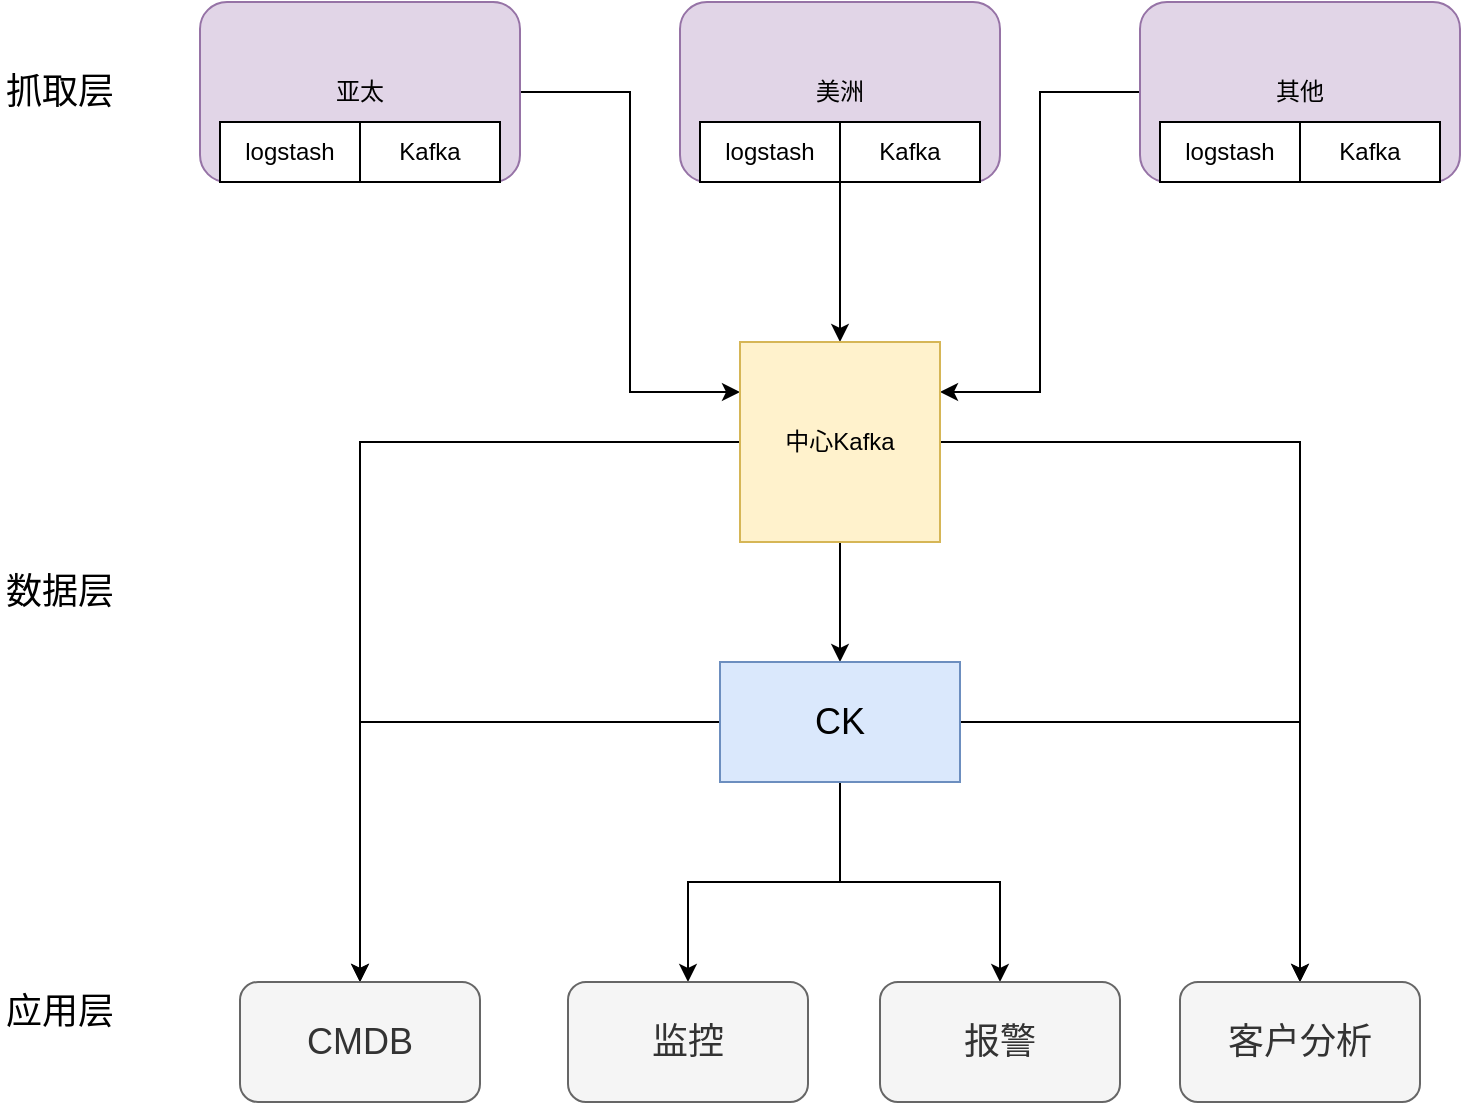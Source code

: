 <mxfile version="18.0.0" type="github">
  <diagram id="zi-jRmVH75oX8hnTSbyz" name="Page-1">
    <mxGraphModel dx="1186" dy="739" grid="1" gridSize="10" guides="1" tooltips="1" connect="1" arrows="1" fold="1" page="1" pageScale="1" pageWidth="827" pageHeight="1169" math="0" shadow="0">
      <root>
        <mxCell id="0" />
        <mxCell id="1" parent="0" />
        <mxCell id="mb1ijQOuwtHkTkuh1VXL-22" style="edgeStyle=orthogonalEdgeStyle;rounded=0;orthogonalLoop=1;jettySize=auto;html=1;entryX=0;entryY=0.25;entryDx=0;entryDy=0;fontSize=18;" edge="1" parent="1" source="mb1ijQOuwtHkTkuh1VXL-1" target="mb1ijQOuwtHkTkuh1VXL-14">
          <mxGeometry relative="1" as="geometry" />
        </mxCell>
        <mxCell id="mb1ijQOuwtHkTkuh1VXL-1" value="&lt;div style=&quot;&quot;&gt;&lt;span style=&quot;background-color: initial;&quot;&gt;亚太&lt;/span&gt;&lt;/div&gt;" style="rounded=1;whiteSpace=wrap;html=1;align=center;fillColor=#e1d5e7;strokeColor=#9673a6;" vertex="1" parent="1">
          <mxGeometry x="110" y="160" width="160" height="90" as="geometry" />
        </mxCell>
        <mxCell id="mb1ijQOuwtHkTkuh1VXL-20" style="edgeStyle=orthogonalEdgeStyle;rounded=0;orthogonalLoop=1;jettySize=auto;html=1;entryX=0.5;entryY=0;entryDx=0;entryDy=0;" edge="1" parent="1" source="mb1ijQOuwtHkTkuh1VXL-2" target="mb1ijQOuwtHkTkuh1VXL-14">
          <mxGeometry relative="1" as="geometry" />
        </mxCell>
        <mxCell id="mb1ijQOuwtHkTkuh1VXL-2" value="&lt;div style=&quot;&quot;&gt;美洲&lt;/div&gt;" style="rounded=1;whiteSpace=wrap;html=1;align=center;fillColor=#e1d5e7;strokeColor=#9673a6;" vertex="1" parent="1">
          <mxGeometry x="350" y="160" width="160" height="90" as="geometry" />
        </mxCell>
        <mxCell id="mb1ijQOuwtHkTkuh1VXL-23" style="edgeStyle=orthogonalEdgeStyle;rounded=0;orthogonalLoop=1;jettySize=auto;html=1;exitX=0;exitY=0.5;exitDx=0;exitDy=0;entryX=1;entryY=0.25;entryDx=0;entryDy=0;fontSize=18;" edge="1" parent="1" source="mb1ijQOuwtHkTkuh1VXL-3" target="mb1ijQOuwtHkTkuh1VXL-14">
          <mxGeometry relative="1" as="geometry" />
        </mxCell>
        <mxCell id="mb1ijQOuwtHkTkuh1VXL-3" value="&lt;div style=&quot;&quot;&gt;其他&lt;/div&gt;" style="rounded=1;whiteSpace=wrap;html=1;align=center;fillColor=#e1d5e7;strokeColor=#9673a6;" vertex="1" parent="1">
          <mxGeometry x="580" y="160" width="160" height="90" as="geometry" />
        </mxCell>
        <mxCell id="mb1ijQOuwtHkTkuh1VXL-4" value="logstash" style="rounded=0;whiteSpace=wrap;html=1;" vertex="1" parent="1">
          <mxGeometry x="120" y="220" width="70" height="30" as="geometry" />
        </mxCell>
        <mxCell id="mb1ijQOuwtHkTkuh1VXL-5" value="Kafka" style="rounded=0;whiteSpace=wrap;html=1;" vertex="1" parent="1">
          <mxGeometry x="190" y="220" width="70" height="30" as="geometry" />
        </mxCell>
        <mxCell id="mb1ijQOuwtHkTkuh1VXL-8" value="logstash" style="rounded=0;whiteSpace=wrap;html=1;" vertex="1" parent="1">
          <mxGeometry x="360" y="220" width="70" height="30" as="geometry" />
        </mxCell>
        <mxCell id="mb1ijQOuwtHkTkuh1VXL-9" value="Kafka" style="rounded=0;whiteSpace=wrap;html=1;" vertex="1" parent="1">
          <mxGeometry x="430" y="220" width="70" height="30" as="geometry" />
        </mxCell>
        <mxCell id="mb1ijQOuwtHkTkuh1VXL-10" value="logstash" style="rounded=0;whiteSpace=wrap;html=1;" vertex="1" parent="1">
          <mxGeometry x="590" y="220" width="70" height="30" as="geometry" />
        </mxCell>
        <mxCell id="mb1ijQOuwtHkTkuh1VXL-11" value="Kafka" style="rounded=0;whiteSpace=wrap;html=1;" vertex="1" parent="1">
          <mxGeometry x="660" y="220" width="70" height="30" as="geometry" />
        </mxCell>
        <mxCell id="mb1ijQOuwtHkTkuh1VXL-12" value="&lt;font style=&quot;font-size: 18px;&quot;&gt;抓取层&lt;/font&gt;" style="text;html=1;strokeColor=none;fillColor=none;align=center;verticalAlign=middle;whiteSpace=wrap;rounded=0;" vertex="1" parent="1">
          <mxGeometry x="10" y="190" width="60" height="30" as="geometry" />
        </mxCell>
        <mxCell id="mb1ijQOuwtHkTkuh1VXL-13" value="&lt;font style=&quot;font-size: 18px;&quot;&gt;数据层&lt;/font&gt;" style="text;html=1;strokeColor=none;fillColor=none;align=center;verticalAlign=middle;whiteSpace=wrap;rounded=0;" vertex="1" parent="1">
          <mxGeometry x="10" y="440" width="60" height="30" as="geometry" />
        </mxCell>
        <mxCell id="mb1ijQOuwtHkTkuh1VXL-28" style="edgeStyle=orthogonalEdgeStyle;rounded=0;orthogonalLoop=1;jettySize=auto;html=1;entryX=0.5;entryY=0;entryDx=0;entryDy=0;fontSize=18;" edge="1" parent="1" source="mb1ijQOuwtHkTkuh1VXL-14" target="mb1ijQOuwtHkTkuh1VXL-25">
          <mxGeometry relative="1" as="geometry" />
        </mxCell>
        <mxCell id="mb1ijQOuwtHkTkuh1VXL-31" style="edgeStyle=orthogonalEdgeStyle;rounded=0;orthogonalLoop=1;jettySize=auto;html=1;entryX=0.5;entryY=0;entryDx=0;entryDy=0;fontSize=18;" edge="1" parent="1" source="mb1ijQOuwtHkTkuh1VXL-14" target="mb1ijQOuwtHkTkuh1VXL-30">
          <mxGeometry relative="1" as="geometry" />
        </mxCell>
        <mxCell id="mb1ijQOuwtHkTkuh1VXL-39" style="edgeStyle=orthogonalEdgeStyle;rounded=0;orthogonalLoop=1;jettySize=auto;html=1;fontSize=18;" edge="1" parent="1" source="mb1ijQOuwtHkTkuh1VXL-14" target="mb1ijQOuwtHkTkuh1VXL-37">
          <mxGeometry relative="1" as="geometry" />
        </mxCell>
        <mxCell id="mb1ijQOuwtHkTkuh1VXL-14" value="中心Kafka" style="whiteSpace=wrap;html=1;aspect=fixed;fillColor=#fff2cc;strokeColor=#d6b656;" vertex="1" parent="1">
          <mxGeometry x="380" y="330" width="100" height="100" as="geometry" />
        </mxCell>
        <mxCell id="mb1ijQOuwtHkTkuh1VXL-32" style="edgeStyle=orthogonalEdgeStyle;rounded=0;orthogonalLoop=1;jettySize=auto;html=1;entryX=0.5;entryY=0;entryDx=0;entryDy=0;fontSize=18;" edge="1" parent="1" source="mb1ijQOuwtHkTkuh1VXL-25" target="mb1ijQOuwtHkTkuh1VXL-30">
          <mxGeometry relative="1" as="geometry" />
        </mxCell>
        <mxCell id="mb1ijQOuwtHkTkuh1VXL-34" style="edgeStyle=orthogonalEdgeStyle;rounded=0;orthogonalLoop=1;jettySize=auto;html=1;entryX=0.5;entryY=0;entryDx=0;entryDy=0;fontSize=18;" edge="1" parent="1" source="mb1ijQOuwtHkTkuh1VXL-25" target="mb1ijQOuwtHkTkuh1VXL-33">
          <mxGeometry relative="1" as="geometry" />
        </mxCell>
        <mxCell id="mb1ijQOuwtHkTkuh1VXL-36" style="edgeStyle=orthogonalEdgeStyle;rounded=0;orthogonalLoop=1;jettySize=auto;html=1;fontSize=18;" edge="1" parent="1" source="mb1ijQOuwtHkTkuh1VXL-25" target="mb1ijQOuwtHkTkuh1VXL-35">
          <mxGeometry relative="1" as="geometry" />
        </mxCell>
        <mxCell id="mb1ijQOuwtHkTkuh1VXL-38" style="edgeStyle=orthogonalEdgeStyle;rounded=0;orthogonalLoop=1;jettySize=auto;html=1;fontSize=18;" edge="1" parent="1" source="mb1ijQOuwtHkTkuh1VXL-25" target="mb1ijQOuwtHkTkuh1VXL-37">
          <mxGeometry relative="1" as="geometry" />
        </mxCell>
        <mxCell id="mb1ijQOuwtHkTkuh1VXL-25" value="CK" style="rounded=0;whiteSpace=wrap;html=1;fontSize=18;fillColor=#dae8fc;strokeColor=#6c8ebf;" vertex="1" parent="1">
          <mxGeometry x="370" y="490" width="120" height="60" as="geometry" />
        </mxCell>
        <mxCell id="mb1ijQOuwtHkTkuh1VXL-29" value="&lt;span style=&quot;font-size: 18px;&quot;&gt;应用层&lt;/span&gt;" style="text;html=1;strokeColor=none;fillColor=none;align=center;verticalAlign=middle;whiteSpace=wrap;rounded=0;" vertex="1" parent="1">
          <mxGeometry x="10" y="650" width="60" height="30" as="geometry" />
        </mxCell>
        <mxCell id="mb1ijQOuwtHkTkuh1VXL-30" value="CMDB" style="rounded=1;whiteSpace=wrap;html=1;fontSize=18;fillColor=#f5f5f5;fontColor=#333333;strokeColor=#666666;" vertex="1" parent="1">
          <mxGeometry x="130" y="650" width="120" height="60" as="geometry" />
        </mxCell>
        <mxCell id="mb1ijQOuwtHkTkuh1VXL-33" value="监控" style="rounded=1;whiteSpace=wrap;html=1;fontSize=18;fillColor=#f5f5f5;fontColor=#333333;strokeColor=#666666;" vertex="1" parent="1">
          <mxGeometry x="294" y="650" width="120" height="60" as="geometry" />
        </mxCell>
        <mxCell id="mb1ijQOuwtHkTkuh1VXL-35" value="报警" style="rounded=1;whiteSpace=wrap;html=1;fontSize=18;fillColor=#f5f5f5;fontColor=#333333;strokeColor=#666666;" vertex="1" parent="1">
          <mxGeometry x="450" y="650" width="120" height="60" as="geometry" />
        </mxCell>
        <mxCell id="mb1ijQOuwtHkTkuh1VXL-37" value="客户分析" style="rounded=1;whiteSpace=wrap;html=1;fontSize=18;fillColor=#f5f5f5;fontColor=#333333;strokeColor=#666666;" vertex="1" parent="1">
          <mxGeometry x="600" y="650" width="120" height="60" as="geometry" />
        </mxCell>
      </root>
    </mxGraphModel>
  </diagram>
</mxfile>
